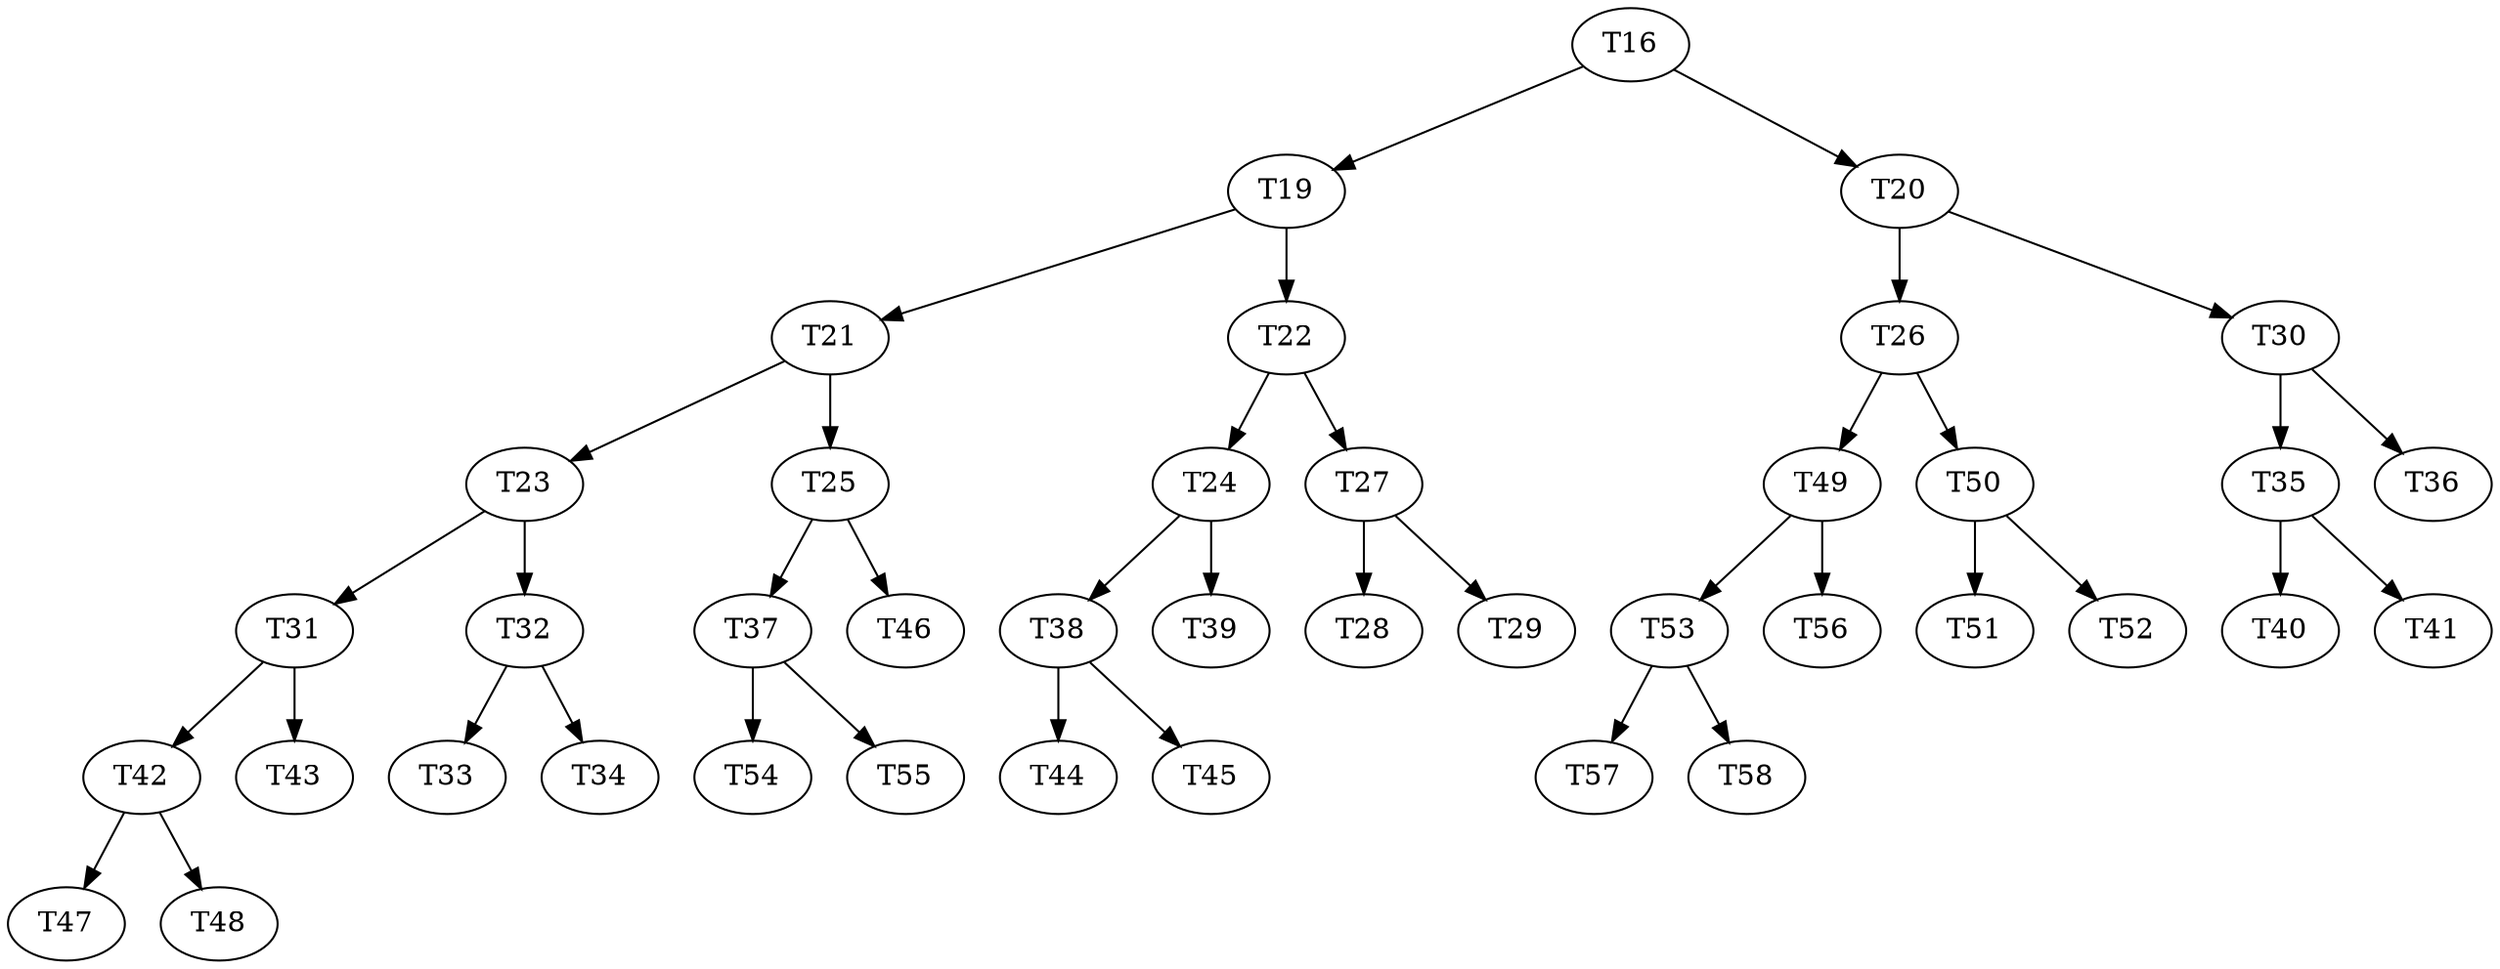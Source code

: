 //task spawn graph
digraph taskSpawn {
	T16 -> T19;
	T16 -> T20;
	T19 -> T21;
	T19 -> T22;
	T21 -> T23;
	T22 -> T24;
	T21 -> T25;
	T20 -> T26;
	T22 -> T27;
	T27 -> T28;
	T27 -> T29;
	T20 -> T30;
	T23 -> T31;
	T23 -> T32;
	T32 -> T33;
	T32 -> T34;
	T30 -> T35;
	T30 -> T36;
	T24 -> T38;
	T25 -> T37;
	T24 -> T39;
	T35 -> T40;
	T35 -> T41;
	T31 -> T42;
	T31 -> T43;
	T38 -> T44;
	T38 -> T45;
	T25 -> T46;
	T42 -> T47;
	T26 -> T49;
	T26 -> T50;
	T50 -> T51;
	T50 -> T52;
	T42 -> T48;
	T49 -> T53;
	T37 -> T54;
	T49 -> T56;
	T53 -> T57;
	T53 -> T58;
	T37 -> T55;

}
